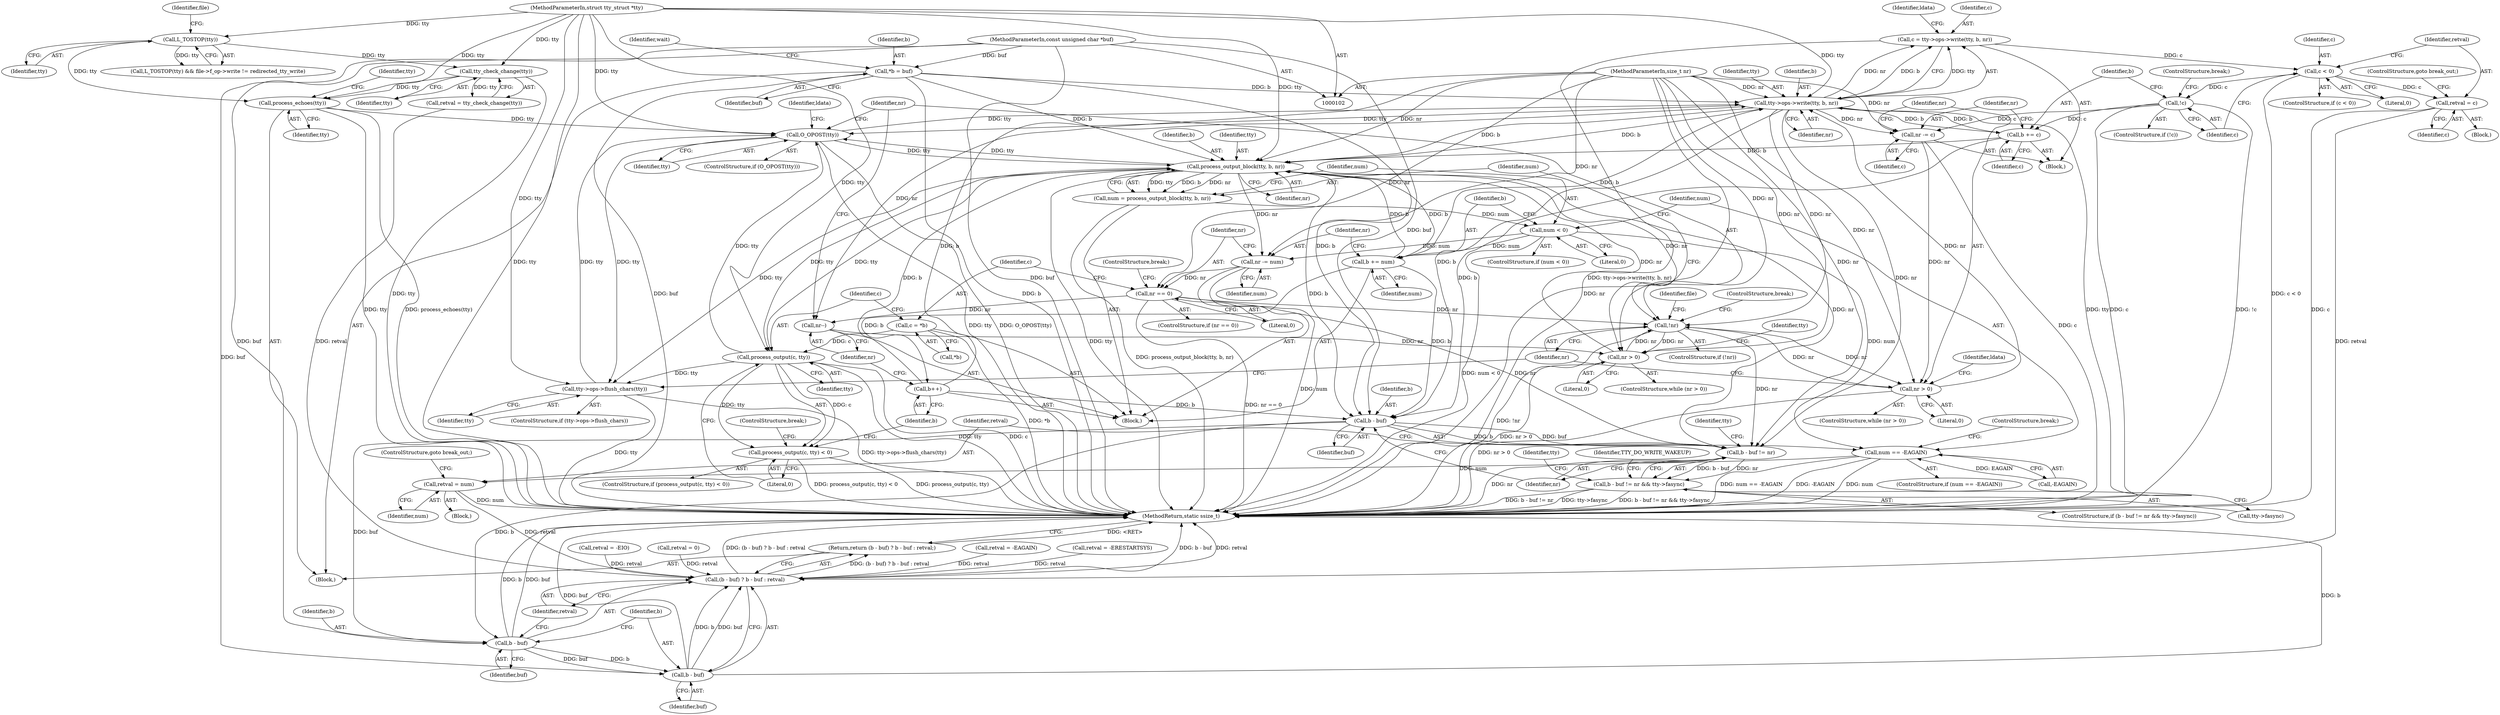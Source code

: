 digraph "0_linux_4291086b1f081b869c6d79e5b7441633dc3ace00@API" {
"1000271" [label="(Call,c = tty->ops->write(tty, b, nr))"];
"1000273" [label="(Call,tty->ops->write(tty, b, nr))"];
"1000189" [label="(Call,O_OPOST(tty))"];
"1000200" [label="(Call,process_output_block(tty, b, nr))"];
"1000236" [label="(Call,process_output(c, tty))"];
"1000230" [label="(Call,c = *b)"];
"1000103" [label="(MethodParameterIn,struct tty_struct *tty)"];
"1000295" [label="(Call,b += c)"];
"1000292" [label="(Call,!c)"];
"1000283" [label="(Call,c < 0)"];
"1000271" [label="(Call,c = tty->ops->write(tty, b, nr))"];
"1000109" [label="(Call,*b = buf)"];
"1000105" [label="(MethodParameterIn,const unsigned char *buf)"];
"1000241" [label="(Call,b++)"];
"1000219" [label="(Call,b += num)"];
"1000205" [label="(Call,num < 0)"];
"1000198" [label="(Call,num = process_output_block(tty, b, nr))"];
"1000193" [label="(Call,nr > 0)"];
"1000302" [label="(Call,!nr)"];
"1000226" [label="(Call,nr == 0)"];
"1000222" [label="(Call,nr -= num)"];
"1000106" [label="(MethodParameterIn,size_t nr)"];
"1000262" [label="(Call,nr > 0)"];
"1000298" [label="(Call,nr -= c)"];
"1000243" [label="(Call,nr--)"];
"1000145" [label="(Call,process_echoes(tty))"];
"1000122" [label="(Call,L_TOSTOP(tty))"];
"1000134" [label="(Call,tty_check_change(tty))"];
"1000251" [label="(Call,tty->ops->flush_chars(tty))"];
"1000287" [label="(Call,retval = c)"];
"1000360" [label="(Call,(b - buf) ? b - buf : retval)"];
"1000359" [label="(Return,return (b - buf) ? b - buf : retval;)"];
"1000340" [label="(Call,b - buf != nr)"];
"1000339" [label="(Call,b - buf != nr && tty->fasync)"];
"1000341" [label="(Call,b - buf)"];
"1000361" [label="(Call,b - buf)"];
"1000364" [label="(Call,b - buf)"];
"1000210" [label="(Call,num == -EAGAIN)"];
"1000215" [label="(Call,retval = num)"];
"1000235" [label="(Call,process_output(c, tty) < 0)"];
"1000227" [label="(Identifier,nr)"];
"1000365" [label="(Identifier,b)"];
"1000193" [label="(Call,nr > 0)"];
"1000202" [label="(Identifier,b)"];
"1000295" [label="(Call,b += c)"];
"1000287" [label="(Call,retval = c)"];
"1000302" [label="(Call,!nr)"];
"1000269" [label="(Identifier,ldata)"];
"1000243" [label="(Call,nr--)"];
"1000300" [label="(Identifier,c)"];
"1000194" [label="(Identifier,nr)"];
"1000210" [label="(Call,num == -EAGAIN)"];
"1000296" [label="(Identifier,b)"];
"1000223" [label="(Identifier,nr)"];
"1000212" [label="(Call,-EAGAIN)"];
"1000218" [label="(ControlStructure,goto break_out;)"];
"1000242" [label="(Identifier,b)"];
"1000272" [label="(Identifier,c)"];
"1000262" [label="(Call,nr > 0)"];
"1000297" [label="(Identifier,c)"];
"1000188" [label="(ControlStructure,if (O_OPOST(tty)))"];
"1000221" [label="(Identifier,num)"];
"1000200" [label="(Call,process_output_block(tty, b, nr))"];
"1000341" [label="(Call,b - buf)"];
"1000106" [label="(MethodParameterIn,size_t nr)"];
"1000338" [label="(ControlStructure,if (b - buf != nr && tty->fasync))"];
"1000301" [label="(ControlStructure,if (!nr))"];
"1000183" [label="(Call,retval = -EIO)"];
"1000225" [label="(ControlStructure,if (nr == 0))"];
"1000346" [label="(Identifier,tty)"];
"1000215" [label="(Call,retval = num)"];
"1000103" [label="(MethodParameterIn,struct tty_struct *tty)"];
"1000244" [label="(Identifier,nr)"];
"1000203" [label="(Identifier,nr)"];
"1000251" [label="(Call,tty->ops->flush_chars(tty))"];
"1000117" [label="(Call,retval = 0)"];
"1000274" [label="(Identifier,tty)"];
"1000217" [label="(Identifier,num)"];
"1000248" [label="(Identifier,tty)"];
"1000361" [label="(Call,b - buf)"];
"1000204" [label="(ControlStructure,if (num < 0))"];
"1000234" [label="(ControlStructure,if (process_output(c, tty) < 0))"];
"1000288" [label="(Identifier,retval)"];
"1000261" [label="(ControlStructure,while (nr > 0))"];
"1000214" [label="(ControlStructure,break;)"];
"1000362" [label="(Identifier,b)"];
"1000146" [label="(Identifier,tty)"];
"1000273" [label="(Call,tty->ops->write(tty, b, nr))"];
"1000198" [label="(Call,num = process_output_block(tty, b, nr))"];
"1000349" [label="(Identifier,TTY_DO_WRITE_WAKEUP)"];
"1000122" [label="(Call,L_TOSTOP(tty))"];
"1000224" [label="(Identifier,num)"];
"1000127" [label="(Identifier,file)"];
"1000241" [label="(Call,b++)"];
"1000342" [label="(Identifier,b)"];
"1000304" [label="(ControlStructure,break;)"];
"1000292" [label="(Call,!c)"];
"1000275" [label="(Identifier,b)"];
"1000228" [label="(Literal,0)"];
"1000284" [label="(Identifier,c)"];
"1000367" [label="(Identifier,retval)"];
"1000360" [label="(Call,(b - buf) ? b - buf : retval)"];
"1000286" [label="(Block,)"];
"1000359" [label="(Return,return (b - buf) ? b - buf : retval;)"];
"1000222" [label="(Call,nr -= num)"];
"1000299" [label="(Identifier,nr)"];
"1000113" [label="(Identifier,wait)"];
"1000134" [label="(Call,tty_check_change(tty))"];
"1000357" [label="(Identifier,tty)"];
"1000240" [label="(ControlStructure,break;)"];
"1000236" [label="(Call,process_output(c, tty))"];
"1000280" [label="(Identifier,ldata)"];
"1000235" [label="(Call,process_output(c, tty) < 0)"];
"1000196" [label="(Block,)"];
"1000290" [label="(ControlStructure,goto break_out;)"];
"1000150" [label="(Identifier,tty)"];
"1000109" [label="(Call,*b = buf)"];
"1000265" [label="(Block,)"];
"1000283" [label="(Call,c < 0)"];
"1000252" [label="(Identifier,tty)"];
"1000289" [label="(Identifier,c)"];
"1000339" [label="(Call,b - buf != nr && tty->fasync)"];
"1000303" [label="(Identifier,nr)"];
"1000219" [label="(Call,b += num)"];
"1000294" [label="(ControlStructure,break;)"];
"1000364" [label="(Call,b - buf)"];
"1000340" [label="(Call,b - buf != nr)"];
"1000229" [label="(ControlStructure,break;)"];
"1000192" [label="(ControlStructure,while (nr > 0))"];
"1000195" [label="(Literal,0)"];
"1000231" [label="(Identifier,c)"];
"1000105" [label="(MethodParameterIn,const unsigned char *buf)"];
"1000257" [label="(Identifier,ldata)"];
"1000343" [label="(Identifier,buf)"];
"1000245" [label="(ControlStructure,if (tty->ops->flush_chars))"];
"1000132" [label="(Call,retval = tty_check_change(tty))"];
"1000363" [label="(Identifier,buf)"];
"1000123" [label="(Identifier,tty)"];
"1000298" [label="(Call,nr -= c)"];
"1000271" [label="(Call,c = tty->ops->write(tty, b, nr))"];
"1000368" [label="(MethodReturn,static ssize_t)"];
"1000111" [label="(Identifier,buf)"];
"1000237" [label="(Identifier,c)"];
"1000226" [label="(Call,nr == 0)"];
"1000209" [label="(ControlStructure,if (num == -EAGAIN))"];
"1000145" [label="(Call,process_echoes(tty))"];
"1000206" [label="(Identifier,num)"];
"1000205" [label="(Call,num < 0)"];
"1000135" [label="(Identifier,tty)"];
"1000285" [label="(Literal,0)"];
"1000207" [label="(Literal,0)"];
"1000312" [label="(Call,retval = -EAGAIN)"];
"1000238" [label="(Identifier,tty)"];
"1000308" [label="(Identifier,file)"];
"1000121" [label="(Call,L_TOSTOP(tty) && file->f_op->write != redirected_tty_write)"];
"1000201" [label="(Identifier,tty)"];
"1000211" [label="(Identifier,num)"];
"1000291" [label="(ControlStructure,if (!c))"];
"1000208" [label="(Block,)"];
"1000189" [label="(Call,O_OPOST(tty))"];
"1000276" [label="(Identifier,nr)"];
"1000232" [label="(Call,*b)"];
"1000282" [label="(ControlStructure,if (c < 0))"];
"1000216" [label="(Identifier,retval)"];
"1000107" [label="(Block,)"];
"1000264" [label="(Literal,0)"];
"1000163" [label="(Call,retval = -ERESTARTSYS)"];
"1000190" [label="(Identifier,tty)"];
"1000293" [label="(Identifier,c)"];
"1000345" [label="(Call,tty->fasync)"];
"1000263" [label="(Identifier,nr)"];
"1000220" [label="(Identifier,b)"];
"1000199" [label="(Identifier,num)"];
"1000230" [label="(Call,c = *b)"];
"1000344" [label="(Identifier,nr)"];
"1000366" [label="(Identifier,buf)"];
"1000239" [label="(Literal,0)"];
"1000110" [label="(Identifier,b)"];
"1000271" -> "1000265"  [label="AST: "];
"1000271" -> "1000273"  [label="CFG: "];
"1000272" -> "1000271"  [label="AST: "];
"1000273" -> "1000271"  [label="AST: "];
"1000280" -> "1000271"  [label="CFG: "];
"1000271" -> "1000368"  [label="DDG: tty->ops->write(tty, b, nr)"];
"1000273" -> "1000271"  [label="DDG: tty"];
"1000273" -> "1000271"  [label="DDG: b"];
"1000273" -> "1000271"  [label="DDG: nr"];
"1000271" -> "1000283"  [label="DDG: c"];
"1000273" -> "1000276"  [label="CFG: "];
"1000274" -> "1000273"  [label="AST: "];
"1000275" -> "1000273"  [label="AST: "];
"1000276" -> "1000273"  [label="AST: "];
"1000273" -> "1000368"  [label="DDG: tty"];
"1000273" -> "1000189"  [label="DDG: tty"];
"1000273" -> "1000200"  [label="DDG: b"];
"1000189" -> "1000273"  [label="DDG: tty"];
"1000103" -> "1000273"  [label="DDG: tty"];
"1000295" -> "1000273"  [label="DDG: b"];
"1000109" -> "1000273"  [label="DDG: b"];
"1000200" -> "1000273"  [label="DDG: b"];
"1000241" -> "1000273"  [label="DDG: b"];
"1000219" -> "1000273"  [label="DDG: b"];
"1000262" -> "1000273"  [label="DDG: nr"];
"1000106" -> "1000273"  [label="DDG: nr"];
"1000273" -> "1000295"  [label="DDG: b"];
"1000273" -> "1000298"  [label="DDG: nr"];
"1000273" -> "1000302"  [label="DDG: nr"];
"1000273" -> "1000341"  [label="DDG: b"];
"1000273" -> "1000340"  [label="DDG: nr"];
"1000189" -> "1000188"  [label="AST: "];
"1000189" -> "1000190"  [label="CFG: "];
"1000190" -> "1000189"  [label="AST: "];
"1000194" -> "1000189"  [label="CFG: "];
"1000257" -> "1000189"  [label="CFG: "];
"1000189" -> "1000368"  [label="DDG: tty"];
"1000189" -> "1000368"  [label="DDG: O_OPOST(tty)"];
"1000200" -> "1000189"  [label="DDG: tty"];
"1000236" -> "1000189"  [label="DDG: tty"];
"1000145" -> "1000189"  [label="DDG: tty"];
"1000251" -> "1000189"  [label="DDG: tty"];
"1000103" -> "1000189"  [label="DDG: tty"];
"1000189" -> "1000200"  [label="DDG: tty"];
"1000189" -> "1000251"  [label="DDG: tty"];
"1000200" -> "1000198"  [label="AST: "];
"1000200" -> "1000203"  [label="CFG: "];
"1000201" -> "1000200"  [label="AST: "];
"1000202" -> "1000200"  [label="AST: "];
"1000203" -> "1000200"  [label="AST: "];
"1000198" -> "1000200"  [label="CFG: "];
"1000200" -> "1000368"  [label="DDG: tty"];
"1000200" -> "1000198"  [label="DDG: tty"];
"1000200" -> "1000198"  [label="DDG: b"];
"1000200" -> "1000198"  [label="DDG: nr"];
"1000236" -> "1000200"  [label="DDG: tty"];
"1000103" -> "1000200"  [label="DDG: tty"];
"1000295" -> "1000200"  [label="DDG: b"];
"1000109" -> "1000200"  [label="DDG: b"];
"1000241" -> "1000200"  [label="DDG: b"];
"1000219" -> "1000200"  [label="DDG: b"];
"1000193" -> "1000200"  [label="DDG: nr"];
"1000106" -> "1000200"  [label="DDG: nr"];
"1000200" -> "1000219"  [label="DDG: b"];
"1000200" -> "1000222"  [label="DDG: nr"];
"1000200" -> "1000236"  [label="DDG: tty"];
"1000200" -> "1000251"  [label="DDG: tty"];
"1000200" -> "1000302"  [label="DDG: nr"];
"1000200" -> "1000341"  [label="DDG: b"];
"1000200" -> "1000340"  [label="DDG: nr"];
"1000236" -> "1000235"  [label="AST: "];
"1000236" -> "1000238"  [label="CFG: "];
"1000237" -> "1000236"  [label="AST: "];
"1000238" -> "1000236"  [label="AST: "];
"1000239" -> "1000236"  [label="CFG: "];
"1000236" -> "1000368"  [label="DDG: c"];
"1000236" -> "1000368"  [label="DDG: tty"];
"1000236" -> "1000235"  [label="DDG: c"];
"1000236" -> "1000235"  [label="DDG: tty"];
"1000230" -> "1000236"  [label="DDG: c"];
"1000103" -> "1000236"  [label="DDG: tty"];
"1000236" -> "1000251"  [label="DDG: tty"];
"1000230" -> "1000196"  [label="AST: "];
"1000230" -> "1000232"  [label="CFG: "];
"1000231" -> "1000230"  [label="AST: "];
"1000232" -> "1000230"  [label="AST: "];
"1000237" -> "1000230"  [label="CFG: "];
"1000230" -> "1000368"  [label="DDG: *b"];
"1000103" -> "1000102"  [label="AST: "];
"1000103" -> "1000368"  [label="DDG: tty"];
"1000103" -> "1000122"  [label="DDG: tty"];
"1000103" -> "1000134"  [label="DDG: tty"];
"1000103" -> "1000145"  [label="DDG: tty"];
"1000103" -> "1000251"  [label="DDG: tty"];
"1000295" -> "1000265"  [label="AST: "];
"1000295" -> "1000297"  [label="CFG: "];
"1000296" -> "1000295"  [label="AST: "];
"1000297" -> "1000295"  [label="AST: "];
"1000299" -> "1000295"  [label="CFG: "];
"1000292" -> "1000295"  [label="DDG: c"];
"1000295" -> "1000341"  [label="DDG: b"];
"1000292" -> "1000291"  [label="AST: "];
"1000292" -> "1000293"  [label="CFG: "];
"1000293" -> "1000292"  [label="AST: "];
"1000294" -> "1000292"  [label="CFG: "];
"1000296" -> "1000292"  [label="CFG: "];
"1000292" -> "1000368"  [label="DDG: !c"];
"1000292" -> "1000368"  [label="DDG: c"];
"1000283" -> "1000292"  [label="DDG: c"];
"1000292" -> "1000298"  [label="DDG: c"];
"1000283" -> "1000282"  [label="AST: "];
"1000283" -> "1000285"  [label="CFG: "];
"1000284" -> "1000283"  [label="AST: "];
"1000285" -> "1000283"  [label="AST: "];
"1000288" -> "1000283"  [label="CFG: "];
"1000293" -> "1000283"  [label="CFG: "];
"1000283" -> "1000368"  [label="DDG: c < 0"];
"1000283" -> "1000287"  [label="DDG: c"];
"1000109" -> "1000107"  [label="AST: "];
"1000109" -> "1000111"  [label="CFG: "];
"1000110" -> "1000109"  [label="AST: "];
"1000111" -> "1000109"  [label="AST: "];
"1000113" -> "1000109"  [label="CFG: "];
"1000109" -> "1000368"  [label="DDG: b"];
"1000109" -> "1000368"  [label="DDG: buf"];
"1000105" -> "1000109"  [label="DDG: buf"];
"1000109" -> "1000341"  [label="DDG: b"];
"1000105" -> "1000102"  [label="AST: "];
"1000105" -> "1000368"  [label="DDG: buf"];
"1000105" -> "1000341"  [label="DDG: buf"];
"1000105" -> "1000361"  [label="DDG: buf"];
"1000105" -> "1000364"  [label="DDG: buf"];
"1000241" -> "1000196"  [label="AST: "];
"1000241" -> "1000242"  [label="CFG: "];
"1000242" -> "1000241"  [label="AST: "];
"1000244" -> "1000241"  [label="CFG: "];
"1000219" -> "1000241"  [label="DDG: b"];
"1000241" -> "1000341"  [label="DDG: b"];
"1000219" -> "1000196"  [label="AST: "];
"1000219" -> "1000221"  [label="CFG: "];
"1000220" -> "1000219"  [label="AST: "];
"1000221" -> "1000219"  [label="AST: "];
"1000223" -> "1000219"  [label="CFG: "];
"1000205" -> "1000219"  [label="DDG: num"];
"1000219" -> "1000341"  [label="DDG: b"];
"1000205" -> "1000204"  [label="AST: "];
"1000205" -> "1000207"  [label="CFG: "];
"1000206" -> "1000205"  [label="AST: "];
"1000207" -> "1000205"  [label="AST: "];
"1000211" -> "1000205"  [label="CFG: "];
"1000220" -> "1000205"  [label="CFG: "];
"1000205" -> "1000368"  [label="DDG: num < 0"];
"1000198" -> "1000205"  [label="DDG: num"];
"1000205" -> "1000210"  [label="DDG: num"];
"1000205" -> "1000222"  [label="DDG: num"];
"1000198" -> "1000196"  [label="AST: "];
"1000199" -> "1000198"  [label="AST: "];
"1000206" -> "1000198"  [label="CFG: "];
"1000198" -> "1000368"  [label="DDG: process_output_block(tty, b, nr)"];
"1000193" -> "1000192"  [label="AST: "];
"1000193" -> "1000195"  [label="CFG: "];
"1000194" -> "1000193"  [label="AST: "];
"1000195" -> "1000193"  [label="AST: "];
"1000199" -> "1000193"  [label="CFG: "];
"1000248" -> "1000193"  [label="CFG: "];
"1000193" -> "1000368"  [label="DDG: nr > 0"];
"1000302" -> "1000193"  [label="DDG: nr"];
"1000243" -> "1000193"  [label="DDG: nr"];
"1000106" -> "1000193"  [label="DDG: nr"];
"1000193" -> "1000302"  [label="DDG: nr"];
"1000302" -> "1000301"  [label="AST: "];
"1000302" -> "1000303"  [label="CFG: "];
"1000303" -> "1000302"  [label="AST: "];
"1000304" -> "1000302"  [label="CFG: "];
"1000308" -> "1000302"  [label="CFG: "];
"1000302" -> "1000368"  [label="DDG: !nr"];
"1000302" -> "1000262"  [label="DDG: nr"];
"1000226" -> "1000302"  [label="DDG: nr"];
"1000262" -> "1000302"  [label="DDG: nr"];
"1000106" -> "1000302"  [label="DDG: nr"];
"1000302" -> "1000340"  [label="DDG: nr"];
"1000226" -> "1000225"  [label="AST: "];
"1000226" -> "1000228"  [label="CFG: "];
"1000227" -> "1000226"  [label="AST: "];
"1000228" -> "1000226"  [label="AST: "];
"1000229" -> "1000226"  [label="CFG: "];
"1000231" -> "1000226"  [label="CFG: "];
"1000226" -> "1000368"  [label="DDG: nr == 0"];
"1000222" -> "1000226"  [label="DDG: nr"];
"1000106" -> "1000226"  [label="DDG: nr"];
"1000226" -> "1000243"  [label="DDG: nr"];
"1000226" -> "1000340"  [label="DDG: nr"];
"1000222" -> "1000196"  [label="AST: "];
"1000222" -> "1000224"  [label="CFG: "];
"1000223" -> "1000222"  [label="AST: "];
"1000224" -> "1000222"  [label="AST: "];
"1000227" -> "1000222"  [label="CFG: "];
"1000222" -> "1000368"  [label="DDG: num"];
"1000106" -> "1000222"  [label="DDG: nr"];
"1000106" -> "1000102"  [label="AST: "];
"1000106" -> "1000368"  [label="DDG: nr"];
"1000106" -> "1000243"  [label="DDG: nr"];
"1000106" -> "1000262"  [label="DDG: nr"];
"1000106" -> "1000298"  [label="DDG: nr"];
"1000106" -> "1000340"  [label="DDG: nr"];
"1000262" -> "1000261"  [label="AST: "];
"1000262" -> "1000264"  [label="CFG: "];
"1000263" -> "1000262"  [label="AST: "];
"1000264" -> "1000262"  [label="AST: "];
"1000269" -> "1000262"  [label="CFG: "];
"1000303" -> "1000262"  [label="CFG: "];
"1000262" -> "1000368"  [label="DDG: nr > 0"];
"1000298" -> "1000262"  [label="DDG: nr"];
"1000298" -> "1000265"  [label="AST: "];
"1000298" -> "1000300"  [label="CFG: "];
"1000299" -> "1000298"  [label="AST: "];
"1000300" -> "1000298"  [label="AST: "];
"1000263" -> "1000298"  [label="CFG: "];
"1000298" -> "1000368"  [label="DDG: c"];
"1000243" -> "1000196"  [label="AST: "];
"1000243" -> "1000244"  [label="CFG: "];
"1000244" -> "1000243"  [label="AST: "];
"1000194" -> "1000243"  [label="CFG: "];
"1000145" -> "1000107"  [label="AST: "];
"1000145" -> "1000146"  [label="CFG: "];
"1000146" -> "1000145"  [label="AST: "];
"1000150" -> "1000145"  [label="CFG: "];
"1000145" -> "1000368"  [label="DDG: process_echoes(tty)"];
"1000145" -> "1000368"  [label="DDG: tty"];
"1000122" -> "1000145"  [label="DDG: tty"];
"1000134" -> "1000145"  [label="DDG: tty"];
"1000122" -> "1000121"  [label="AST: "];
"1000122" -> "1000123"  [label="CFG: "];
"1000123" -> "1000122"  [label="AST: "];
"1000127" -> "1000122"  [label="CFG: "];
"1000121" -> "1000122"  [label="CFG: "];
"1000122" -> "1000121"  [label="DDG: tty"];
"1000122" -> "1000134"  [label="DDG: tty"];
"1000134" -> "1000132"  [label="AST: "];
"1000134" -> "1000135"  [label="CFG: "];
"1000135" -> "1000134"  [label="AST: "];
"1000132" -> "1000134"  [label="CFG: "];
"1000134" -> "1000368"  [label="DDG: tty"];
"1000134" -> "1000132"  [label="DDG: tty"];
"1000251" -> "1000245"  [label="AST: "];
"1000251" -> "1000252"  [label="CFG: "];
"1000252" -> "1000251"  [label="AST: "];
"1000303" -> "1000251"  [label="CFG: "];
"1000251" -> "1000368"  [label="DDG: tty->ops->flush_chars(tty)"];
"1000251" -> "1000368"  [label="DDG: tty"];
"1000287" -> "1000286"  [label="AST: "];
"1000287" -> "1000289"  [label="CFG: "];
"1000288" -> "1000287"  [label="AST: "];
"1000289" -> "1000287"  [label="AST: "];
"1000290" -> "1000287"  [label="CFG: "];
"1000287" -> "1000368"  [label="DDG: c"];
"1000287" -> "1000360"  [label="DDG: retval"];
"1000360" -> "1000359"  [label="AST: "];
"1000360" -> "1000364"  [label="CFG: "];
"1000360" -> "1000367"  [label="CFG: "];
"1000361" -> "1000360"  [label="AST: "];
"1000364" -> "1000360"  [label="AST: "];
"1000367" -> "1000360"  [label="AST: "];
"1000359" -> "1000360"  [label="CFG: "];
"1000360" -> "1000368"  [label="DDG: b - buf"];
"1000360" -> "1000368"  [label="DDG: retval"];
"1000360" -> "1000368"  [label="DDG: (b - buf) ? b - buf : retval"];
"1000360" -> "1000359"  [label="DDG: (b - buf) ? b - buf : retval"];
"1000364" -> "1000360"  [label="DDG: b"];
"1000364" -> "1000360"  [label="DDG: buf"];
"1000163" -> "1000360"  [label="DDG: retval"];
"1000215" -> "1000360"  [label="DDG: retval"];
"1000312" -> "1000360"  [label="DDG: retval"];
"1000183" -> "1000360"  [label="DDG: retval"];
"1000117" -> "1000360"  [label="DDG: retval"];
"1000132" -> "1000360"  [label="DDG: retval"];
"1000359" -> "1000107"  [label="AST: "];
"1000368" -> "1000359"  [label="CFG: "];
"1000359" -> "1000368"  [label="DDG: <RET>"];
"1000340" -> "1000339"  [label="AST: "];
"1000340" -> "1000344"  [label="CFG: "];
"1000341" -> "1000340"  [label="AST: "];
"1000344" -> "1000340"  [label="AST: "];
"1000346" -> "1000340"  [label="CFG: "];
"1000339" -> "1000340"  [label="CFG: "];
"1000340" -> "1000368"  [label="DDG: nr"];
"1000340" -> "1000339"  [label="DDG: b - buf"];
"1000340" -> "1000339"  [label="DDG: nr"];
"1000341" -> "1000340"  [label="DDG: b"];
"1000341" -> "1000340"  [label="DDG: buf"];
"1000339" -> "1000338"  [label="AST: "];
"1000339" -> "1000345"  [label="CFG: "];
"1000345" -> "1000339"  [label="AST: "];
"1000349" -> "1000339"  [label="CFG: "];
"1000357" -> "1000339"  [label="CFG: "];
"1000339" -> "1000368"  [label="DDG: b - buf != nr && tty->fasync"];
"1000339" -> "1000368"  [label="DDG: b - buf != nr"];
"1000339" -> "1000368"  [label="DDG: tty->fasync"];
"1000341" -> "1000343"  [label="CFG: "];
"1000342" -> "1000341"  [label="AST: "];
"1000343" -> "1000341"  [label="AST: "];
"1000344" -> "1000341"  [label="CFG: "];
"1000341" -> "1000361"  [label="DDG: b"];
"1000341" -> "1000361"  [label="DDG: buf"];
"1000361" -> "1000363"  [label="CFG: "];
"1000362" -> "1000361"  [label="AST: "];
"1000363" -> "1000361"  [label="AST: "];
"1000365" -> "1000361"  [label="CFG: "];
"1000367" -> "1000361"  [label="CFG: "];
"1000361" -> "1000368"  [label="DDG: b"];
"1000361" -> "1000368"  [label="DDG: buf"];
"1000361" -> "1000364"  [label="DDG: b"];
"1000361" -> "1000364"  [label="DDG: buf"];
"1000364" -> "1000366"  [label="CFG: "];
"1000365" -> "1000364"  [label="AST: "];
"1000366" -> "1000364"  [label="AST: "];
"1000364" -> "1000368"  [label="DDG: b"];
"1000364" -> "1000368"  [label="DDG: buf"];
"1000210" -> "1000209"  [label="AST: "];
"1000210" -> "1000212"  [label="CFG: "];
"1000211" -> "1000210"  [label="AST: "];
"1000212" -> "1000210"  [label="AST: "];
"1000214" -> "1000210"  [label="CFG: "];
"1000216" -> "1000210"  [label="CFG: "];
"1000210" -> "1000368"  [label="DDG: num == -EAGAIN"];
"1000210" -> "1000368"  [label="DDG: -EAGAIN"];
"1000210" -> "1000368"  [label="DDG: num"];
"1000212" -> "1000210"  [label="DDG: EAGAIN"];
"1000210" -> "1000215"  [label="DDG: num"];
"1000215" -> "1000208"  [label="AST: "];
"1000215" -> "1000217"  [label="CFG: "];
"1000216" -> "1000215"  [label="AST: "];
"1000217" -> "1000215"  [label="AST: "];
"1000218" -> "1000215"  [label="CFG: "];
"1000215" -> "1000368"  [label="DDG: num"];
"1000235" -> "1000234"  [label="AST: "];
"1000235" -> "1000239"  [label="CFG: "];
"1000239" -> "1000235"  [label="AST: "];
"1000240" -> "1000235"  [label="CFG: "];
"1000242" -> "1000235"  [label="CFG: "];
"1000235" -> "1000368"  [label="DDG: process_output(c, tty)"];
"1000235" -> "1000368"  [label="DDG: process_output(c, tty) < 0"];
}
